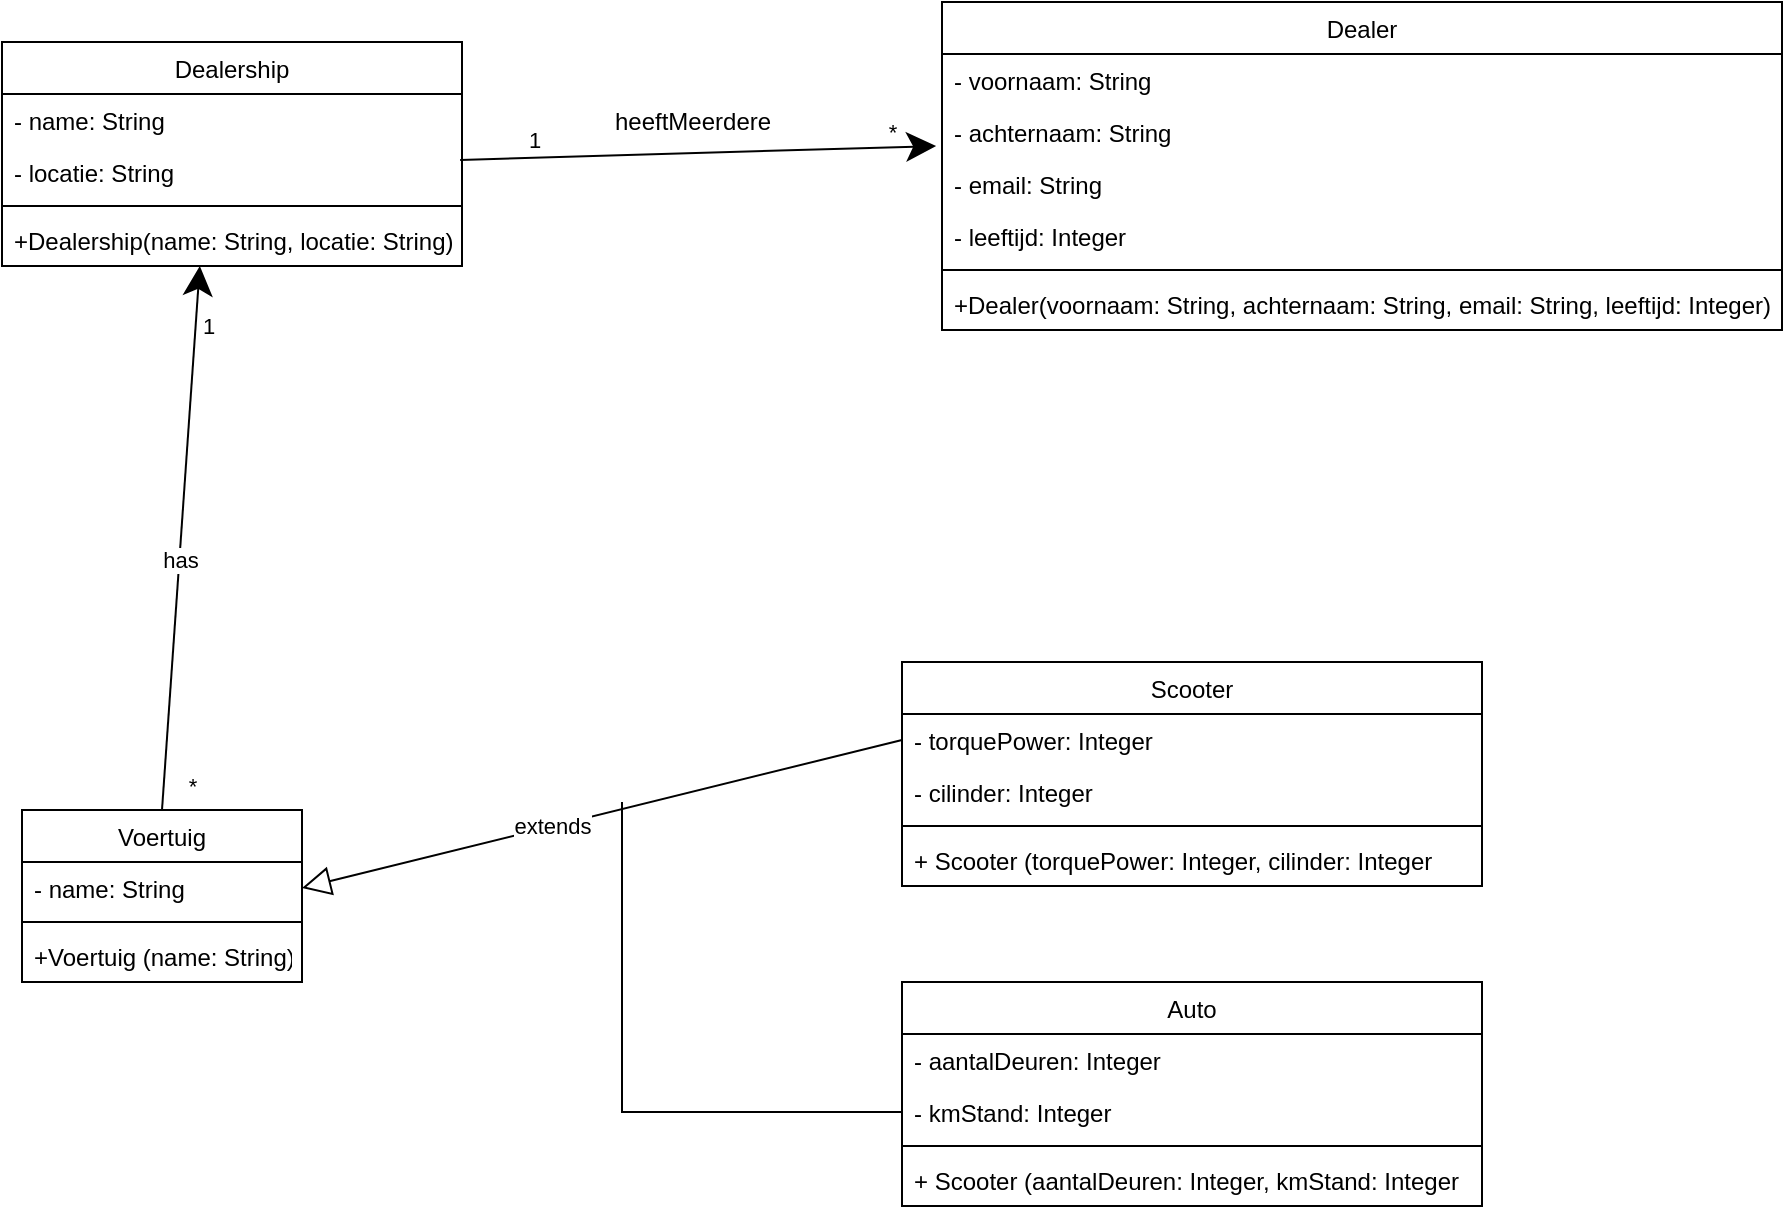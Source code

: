 <mxfile version="14.5.1" type="device"><diagram id="ECYnnK2sOpndbyw8Gkll" name="Page-1"><mxGraphModel dx="1379" dy="1908" grid="1" gridSize="10" guides="1" tooltips="1" connect="1" arrows="1" fold="1" page="1" pageScale="1" pageWidth="827" pageHeight="1169" math="0" shadow="0"><root><mxCell id="0"/><mxCell id="1" parent="0"/><mxCell id="_QvjAyM6IfojV_9LpoBq-1" value="Scooter" style="swimlane;fontStyle=0;childLayout=stackLayout;horizontal=1;startSize=26;fillColor=none;horizontalStack=0;resizeParent=1;resizeParentMax=0;resizeLast=0;collapsible=1;marginBottom=0;" vertex="1" parent="1"><mxGeometry x="530" y="120" width="290" height="112" as="geometry"/></mxCell><mxCell id="_QvjAyM6IfojV_9LpoBq-2" value="- torquePower: Integer" style="text;strokeColor=none;fillColor=none;align=left;verticalAlign=top;spacingLeft=4;spacingRight=4;overflow=hidden;rotatable=0;points=[[0,0.5],[1,0.5]];portConstraint=eastwest;" vertex="1" parent="_QvjAyM6IfojV_9LpoBq-1"><mxGeometry y="26" width="290" height="26" as="geometry"/></mxCell><mxCell id="_QvjAyM6IfojV_9LpoBq-5" value="- cilinder: Integer" style="text;strokeColor=none;fillColor=none;align=left;verticalAlign=top;spacingLeft=4;spacingRight=4;overflow=hidden;rotatable=0;points=[[0,0.5],[1,0.5]];portConstraint=eastwest;" vertex="1" parent="_QvjAyM6IfojV_9LpoBq-1"><mxGeometry y="52" width="290" height="26" as="geometry"/></mxCell><mxCell id="_QvjAyM6IfojV_9LpoBq-10" value="" style="line;strokeWidth=1;fillColor=none;align=left;verticalAlign=middle;spacingTop=-1;spacingLeft=3;spacingRight=3;rotatable=0;labelPosition=right;points=[];portConstraint=eastwest;" vertex="1" parent="_QvjAyM6IfojV_9LpoBq-1"><mxGeometry y="78" width="290" height="8" as="geometry"/></mxCell><mxCell id="_QvjAyM6IfojV_9LpoBq-9" value="+ Scooter (torquePower: Integer, cilinder: Integer" style="text;strokeColor=none;fillColor=none;align=left;verticalAlign=top;spacingLeft=4;spacingRight=4;overflow=hidden;rotatable=0;points=[[0,0.5],[1,0.5]];portConstraint=eastwest;" vertex="1" parent="_QvjAyM6IfojV_9LpoBq-1"><mxGeometry y="86" width="290" height="26" as="geometry"/></mxCell><mxCell id="_QvjAyM6IfojV_9LpoBq-6" value="Voertuig" style="swimlane;fontStyle=0;childLayout=stackLayout;horizontal=1;startSize=26;fillColor=none;horizontalStack=0;resizeParent=1;resizeParentMax=0;resizeLast=0;collapsible=1;marginBottom=0;" vertex="1" parent="1"><mxGeometry x="90" y="194" width="140" height="86" as="geometry"/></mxCell><mxCell id="_QvjAyM6IfojV_9LpoBq-7" value="- name: String" style="text;strokeColor=none;fillColor=none;align=left;verticalAlign=top;spacingLeft=4;spacingRight=4;overflow=hidden;rotatable=0;points=[[0,0.5],[1,0.5]];portConstraint=eastwest;" vertex="1" parent="_QvjAyM6IfojV_9LpoBq-6"><mxGeometry y="26" width="140" height="26" as="geometry"/></mxCell><mxCell id="_QvjAyM6IfojV_9LpoBq-16" value="" style="line;strokeWidth=1;fillColor=none;align=left;verticalAlign=middle;spacingTop=-1;spacingLeft=3;spacingRight=3;rotatable=0;labelPosition=right;points=[];portConstraint=eastwest;" vertex="1" parent="_QvjAyM6IfojV_9LpoBq-6"><mxGeometry y="52" width="140" height="8" as="geometry"/></mxCell><mxCell id="_QvjAyM6IfojV_9LpoBq-17" value="+Voertuig (name: String)" style="text;strokeColor=none;fillColor=none;align=left;verticalAlign=top;spacingLeft=4;spacingRight=4;overflow=hidden;rotatable=0;points=[[0,0.5],[1,0.5]];portConstraint=eastwest;" vertex="1" parent="_QvjAyM6IfojV_9LpoBq-6"><mxGeometry y="60" width="140" height="26" as="geometry"/></mxCell><mxCell id="_QvjAyM6IfojV_9LpoBq-11" value="Auto" style="swimlane;fontStyle=0;childLayout=stackLayout;horizontal=1;startSize=26;fillColor=none;horizontalStack=0;resizeParent=1;resizeParentMax=0;resizeLast=0;collapsible=1;marginBottom=0;" vertex="1" parent="1"><mxGeometry x="530" y="280" width="290" height="112" as="geometry"/></mxCell><mxCell id="_QvjAyM6IfojV_9LpoBq-12" value="- aantalDeuren: Integer" style="text;strokeColor=none;fillColor=none;align=left;verticalAlign=top;spacingLeft=4;spacingRight=4;overflow=hidden;rotatable=0;points=[[0,0.5],[1,0.5]];portConstraint=eastwest;" vertex="1" parent="_QvjAyM6IfojV_9LpoBq-11"><mxGeometry y="26" width="290" height="26" as="geometry"/></mxCell><mxCell id="_QvjAyM6IfojV_9LpoBq-13" value="- kmStand: Integer" style="text;strokeColor=none;fillColor=none;align=left;verticalAlign=top;spacingLeft=4;spacingRight=4;overflow=hidden;rotatable=0;points=[[0,0.5],[1,0.5]];portConstraint=eastwest;" vertex="1" parent="_QvjAyM6IfojV_9LpoBq-11"><mxGeometry y="52" width="290" height="26" as="geometry"/></mxCell><mxCell id="_QvjAyM6IfojV_9LpoBq-14" value="" style="line;strokeWidth=1;fillColor=none;align=left;verticalAlign=middle;spacingTop=-1;spacingLeft=3;spacingRight=3;rotatable=0;labelPosition=right;points=[];portConstraint=eastwest;" vertex="1" parent="_QvjAyM6IfojV_9LpoBq-11"><mxGeometry y="78" width="290" height="8" as="geometry"/></mxCell><mxCell id="_QvjAyM6IfojV_9LpoBq-15" value="+ Scooter (aantalDeuren: Integer, kmStand: Integer" style="text;strokeColor=none;fillColor=none;align=left;verticalAlign=top;spacingLeft=4;spacingRight=4;overflow=hidden;rotatable=0;points=[[0,0.5],[1,0.5]];portConstraint=eastwest;" vertex="1" parent="_QvjAyM6IfojV_9LpoBq-11"><mxGeometry y="86" width="290" height="26" as="geometry"/></mxCell><mxCell id="_QvjAyM6IfojV_9LpoBq-18" value="" style="endArrow=block;endFill=0;endSize=12;html=1;entryX=1;entryY=0.5;entryDx=0;entryDy=0;exitX=0;exitY=0.5;exitDx=0;exitDy=0;" edge="1" parent="1" source="_QvjAyM6IfojV_9LpoBq-2" target="_QvjAyM6IfojV_9LpoBq-7"><mxGeometry width="160" relative="1" as="geometry"><mxPoint x="290" y="190" as="sourcePoint"/><mxPoint x="450" y="190" as="targetPoint"/></mxGeometry></mxCell><mxCell id="_QvjAyM6IfojV_9LpoBq-22" value="extends" style="edgeLabel;html=1;align=center;verticalAlign=middle;resizable=0;points=[];" vertex="1" connectable="0" parent="_QvjAyM6IfojV_9LpoBq-18"><mxGeometry x="0.169" y="-1" relative="1" as="geometry"><mxPoint as="offset"/></mxGeometry></mxCell><mxCell id="_QvjAyM6IfojV_9LpoBq-19" style="edgeStyle=orthogonalEdgeStyle;rounded=0;orthogonalLoop=1;jettySize=auto;html=1;endArrow=none;endFill=0;" edge="1" parent="1" source="_QvjAyM6IfojV_9LpoBq-13"><mxGeometry relative="1" as="geometry"><mxPoint x="390" y="190" as="targetPoint"/><Array as="points"><mxPoint x="390" y="345"/></Array></mxGeometry></mxCell><mxCell id="_QvjAyM6IfojV_9LpoBq-24" value="Dealership" style="swimlane;fontStyle=0;childLayout=stackLayout;horizontal=1;startSize=26;fillColor=none;horizontalStack=0;resizeParent=1;resizeParentMax=0;resizeLast=0;collapsible=1;marginBottom=0;" vertex="1" parent="1"><mxGeometry x="80" y="-190" width="230" height="112" as="geometry"/></mxCell><mxCell id="_QvjAyM6IfojV_9LpoBq-25" value="- name: String" style="text;strokeColor=none;fillColor=none;align=left;verticalAlign=top;spacingLeft=4;spacingRight=4;overflow=hidden;rotatable=0;points=[[0,0.5],[1,0.5]];portConstraint=eastwest;" vertex="1" parent="_QvjAyM6IfojV_9LpoBq-24"><mxGeometry y="26" width="230" height="26" as="geometry"/></mxCell><mxCell id="_QvjAyM6IfojV_9LpoBq-28" value="- locatie: String" style="text;strokeColor=none;fillColor=none;align=left;verticalAlign=top;spacingLeft=4;spacingRight=4;overflow=hidden;rotatable=0;points=[[0,0.5],[1,0.5]];portConstraint=eastwest;" vertex="1" parent="_QvjAyM6IfojV_9LpoBq-24"><mxGeometry y="52" width="230" height="26" as="geometry"/></mxCell><mxCell id="_QvjAyM6IfojV_9LpoBq-26" value="" style="line;strokeWidth=1;fillColor=none;align=left;verticalAlign=middle;spacingTop=-1;spacingLeft=3;spacingRight=3;rotatable=0;labelPosition=right;points=[];portConstraint=eastwest;" vertex="1" parent="_QvjAyM6IfojV_9LpoBq-24"><mxGeometry y="78" width="230" height="8" as="geometry"/></mxCell><mxCell id="_QvjAyM6IfojV_9LpoBq-27" value="+Dealership(name: String, locatie: String)" style="text;strokeColor=none;fillColor=none;align=left;verticalAlign=top;spacingLeft=4;spacingRight=4;overflow=hidden;rotatable=0;points=[[0,0.5],[1,0.5]];portConstraint=eastwest;" vertex="1" parent="_QvjAyM6IfojV_9LpoBq-24"><mxGeometry y="86" width="230" height="26" as="geometry"/></mxCell><mxCell id="_QvjAyM6IfojV_9LpoBq-29" value="Dealer" style="swimlane;fontStyle=0;childLayout=stackLayout;horizontal=1;startSize=26;fillColor=none;horizontalStack=0;resizeParent=1;resizeParentMax=0;resizeLast=0;collapsible=1;marginBottom=0;" vertex="1" parent="1"><mxGeometry x="550" y="-210" width="420" height="164" as="geometry"/></mxCell><mxCell id="_QvjAyM6IfojV_9LpoBq-30" value="- voornaam: String" style="text;strokeColor=none;fillColor=none;align=left;verticalAlign=top;spacingLeft=4;spacingRight=4;overflow=hidden;rotatable=0;points=[[0,0.5],[1,0.5]];portConstraint=eastwest;" vertex="1" parent="_QvjAyM6IfojV_9LpoBq-29"><mxGeometry y="26" width="420" height="26" as="geometry"/></mxCell><mxCell id="_QvjAyM6IfojV_9LpoBq-31" value="- achternaam: String" style="text;strokeColor=none;fillColor=none;align=left;verticalAlign=top;spacingLeft=4;spacingRight=4;overflow=hidden;rotatable=0;points=[[0,0.5],[1,0.5]];portConstraint=eastwest;" vertex="1" parent="_QvjAyM6IfojV_9LpoBq-29"><mxGeometry y="52" width="420" height="26" as="geometry"/></mxCell><mxCell id="_QvjAyM6IfojV_9LpoBq-34" value="- email: String" style="text;strokeColor=none;fillColor=none;align=left;verticalAlign=top;spacingLeft=4;spacingRight=4;overflow=hidden;rotatable=0;points=[[0,0.5],[1,0.5]];portConstraint=eastwest;" vertex="1" parent="_QvjAyM6IfojV_9LpoBq-29"><mxGeometry y="78" width="420" height="26" as="geometry"/></mxCell><mxCell id="_QvjAyM6IfojV_9LpoBq-35" value="- leeftijd: Integer" style="text;strokeColor=none;fillColor=none;align=left;verticalAlign=top;spacingLeft=4;spacingRight=4;overflow=hidden;rotatable=0;points=[[0,0.5],[1,0.5]];portConstraint=eastwest;" vertex="1" parent="_QvjAyM6IfojV_9LpoBq-29"><mxGeometry y="104" width="420" height="26" as="geometry"/></mxCell><mxCell id="_QvjAyM6IfojV_9LpoBq-32" value="" style="line;strokeWidth=1;fillColor=none;align=left;verticalAlign=middle;spacingTop=-1;spacingLeft=3;spacingRight=3;rotatable=0;labelPosition=right;points=[];portConstraint=eastwest;" vertex="1" parent="_QvjAyM6IfojV_9LpoBq-29"><mxGeometry y="130" width="420" height="8" as="geometry"/></mxCell><mxCell id="_QvjAyM6IfojV_9LpoBq-33" value="+Dealer(voornaam: String, achternaam: String, email: String, leeftijd: Integer)" style="text;strokeColor=none;fillColor=none;align=left;verticalAlign=top;spacingLeft=4;spacingRight=4;overflow=hidden;rotatable=0;points=[[0,0.5],[1,0.5]];portConstraint=eastwest;" vertex="1" parent="_QvjAyM6IfojV_9LpoBq-29"><mxGeometry y="138" width="420" height="26" as="geometry"/></mxCell><mxCell id="_QvjAyM6IfojV_9LpoBq-36" value="" style="endArrow=classic;endFill=1;endSize=12;html=1;exitX=0.5;exitY=0;exitDx=0;exitDy=0;entryX=0.43;entryY=1;entryDx=0;entryDy=0;entryPerimeter=0;" edge="1" parent="1" source="_QvjAyM6IfojV_9LpoBq-6" target="_QvjAyM6IfojV_9LpoBq-27"><mxGeometry width="160" relative="1" as="geometry"><mxPoint x="310" y="10" as="sourcePoint"/><mxPoint x="150" y="10" as="targetPoint"/></mxGeometry></mxCell><mxCell id="_QvjAyM6IfojV_9LpoBq-40" value="has" style="edgeLabel;html=1;align=center;verticalAlign=middle;resizable=0;points=[];" vertex="1" connectable="0" parent="_QvjAyM6IfojV_9LpoBq-36"><mxGeometry x="-0.081" relative="1" as="geometry"><mxPoint as="offset"/></mxGeometry></mxCell><mxCell id="_QvjAyM6IfojV_9LpoBq-43" value="*" style="edgeLabel;html=1;align=center;verticalAlign=middle;resizable=0;points=[];" vertex="1" connectable="0" parent="_QvjAyM6IfojV_9LpoBq-36"><mxGeometry x="-0.911" y="-1" relative="1" as="geometry"><mxPoint x="12.93" as="offset"/></mxGeometry></mxCell><mxCell id="_QvjAyM6IfojV_9LpoBq-44" value="1" style="edgeLabel;html=1;align=center;verticalAlign=middle;resizable=0;points=[];" vertex="1" connectable="0" parent="_QvjAyM6IfojV_9LpoBq-36"><mxGeometry x="0.779" y="1" relative="1" as="geometry"><mxPoint x="6.95" as="offset"/></mxGeometry></mxCell><mxCell id="_QvjAyM6IfojV_9LpoBq-37" value="" style="endArrow=classic;endFill=1;endSize=12;html=1;entryX=-0.007;entryY=0.769;entryDx=0;entryDy=0;entryPerimeter=0;exitX=0.996;exitY=0.269;exitDx=0;exitDy=0;exitPerimeter=0;" edge="1" parent="1" source="_QvjAyM6IfojV_9LpoBq-28" target="_QvjAyM6IfojV_9LpoBq-31"><mxGeometry width="160" relative="1" as="geometry"><mxPoint x="520" y="-130" as="sourcePoint"/><mxPoint x="360" y="-130" as="targetPoint"/></mxGeometry></mxCell><mxCell id="_QvjAyM6IfojV_9LpoBq-38" value="1" style="edgeLabel;html=1;align=center;verticalAlign=middle;resizable=0;points=[];" vertex="1" connectable="0" parent="_QvjAyM6IfojV_9LpoBq-37"><mxGeometry x="-0.772" y="1" relative="1" as="geometry"><mxPoint x="9.9" y="-8.79" as="offset"/></mxGeometry></mxCell><mxCell id="_QvjAyM6IfojV_9LpoBq-39" value="*" style="edgeLabel;html=1;align=center;verticalAlign=middle;resizable=0;points=[];" vertex="1" connectable="0" parent="_QvjAyM6IfojV_9LpoBq-37"><mxGeometry x="0.816" relative="1" as="geometry"><mxPoint y="-8.34" as="offset"/></mxGeometry></mxCell><mxCell id="_QvjAyM6IfojV_9LpoBq-45" value="heeftMeerdere" style="text;html=1;align=center;verticalAlign=middle;resizable=0;points=[];autosize=1;" vertex="1" parent="1"><mxGeometry x="380" y="-160" width="90" height="20" as="geometry"/></mxCell></root></mxGraphModel></diagram></mxfile>